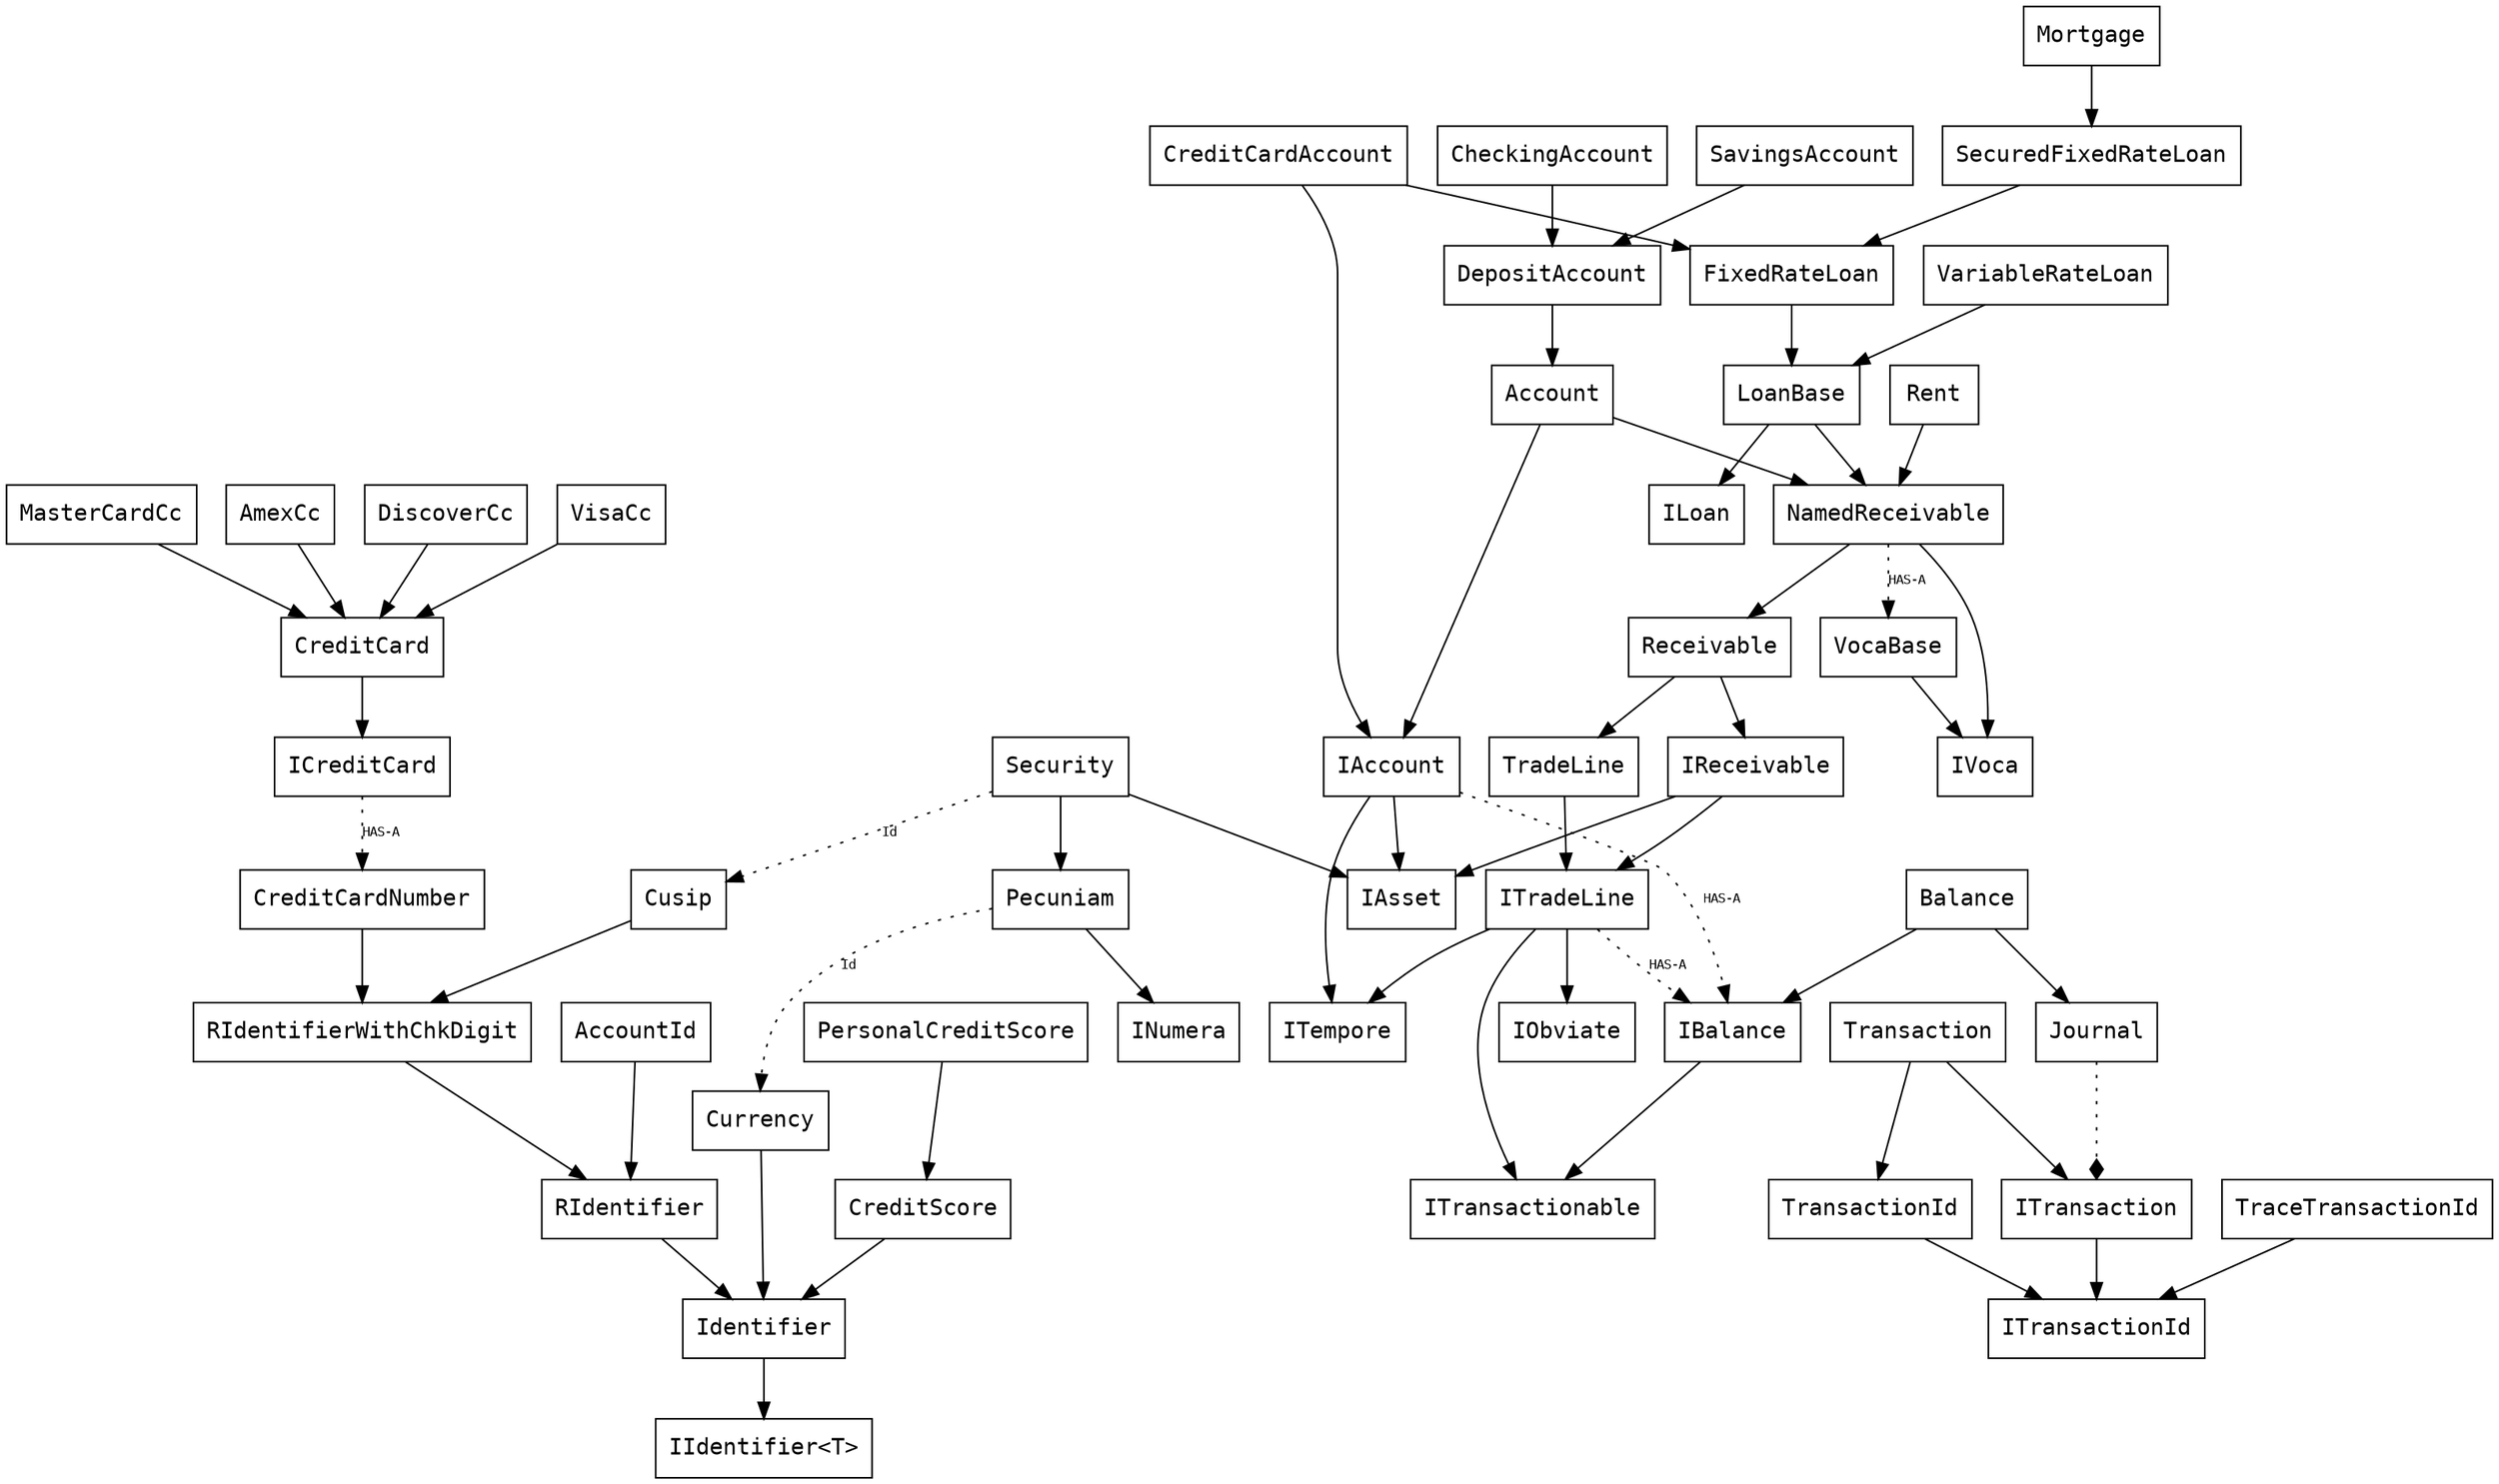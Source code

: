 digraph noFutureRandDataSp {
    node [fontname=Consolas, shape=box]
    
    StringId [label="IIdentifier<T>"]
    
    Mortgage -> SecuredFixedRateLoan
    SecuredFixedRateLoan -> FixedRateLoan
    CreditCardAccount -> FixedRateLoan
    CreditCardAccount -> IAccount
    FixedRateLoan -> LoanBase
    LoanBase -> NamedReceivable
    Rent -> NamedReceivable
    CheckingAccount -> DepositAccount
    SavingsAccount -> DepositAccount
    Account -> NamedReceivable
    Account -> IAccount
    DepositAccount -> Account
    Receivable -> IReceivable
    Receivable -> TradeLine
    IReceivable -> ITradeLine
    IReceivable -> IAsset
    VocaBase -> IVoca
    LoanBase -> ILoan
    TradeLine -> ITradeLine
    ITradeLine -> ITempore
    ITradeLine -> ITransactionable
    ITradeLine -> IObviate
    IAccount -> IAsset
    IAccount -> IBalance [style="dotted" label="HAS-A",fontname=Consolas, fontsize=8]
    IAccount -> ITempore
    NamedReceivable -> Receivable
    NamedReceivable -> IVoca
    ITradeLine -> IBalance [style="dotted" label="HAS-A",fontname=Consolas, fontsize=8]
    Balance -> IBalance
    Balance -> Journal
    VariableRateLoan -> LoanBase
    Security -> IAsset
    Security -> Pecuniam
    Security -> Cusip [style="dotted", label="Id",fontname=Consolas, fontsize=8]
    Cusip -> RIdentifierWithChkDigit
    RIdentifierWithChkDigit -> RIdentifier
    RIdentifier -> Identifier
    Pecuniam -> Currency [style="dotted", label="Id",fontname=Consolas, fontsize=8]
    Currency -> Identifier
    Pecuniam -> INumera
    CreditScore -> Identifier
    PersonalCreditScore -> CreditScore
    CreditCardNumber -> RIdentifierWithChkDigit
    VisaCc -> CreditCard
    MasterCardCc -> CreditCard
    AmexCc -> CreditCard
    DiscoverCc -> CreditCard
    CreditCard -> ICreditCard
    ICreditCard -> CreditCardNumber [style="dotted" label="HAS-A",fontname=Consolas, fontsize=8]
    Identifier -> StringId
    IBalance -> ITransactionable
    AccountId -> RIdentifier
    Journal -> ITransaction [style="dotted" arrowhead="diamond"]
    Transaction -> ITransaction
    Transaction -> TransactionId
    ITransaction -> ITransactionId
    TransactionId -> ITransactionId
    TraceTransactionId -> ITransactionId
    NamedReceivable -> VocaBase [style="dotted" label="HAS-A",fontname=Consolas, fontsize=8]
}